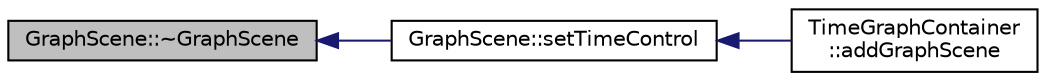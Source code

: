 digraph "GraphScene::~GraphScene"
{
 // INTERACTIVE_SVG=YES
  edge [fontname="Helvetica",fontsize="10",labelfontname="Helvetica",labelfontsize="10"];
  node [fontname="Helvetica",fontsize="10",shape=record];
  rankdir="LR";
  Node1 [label="GraphScene::~GraphScene",height=0.2,width=0.4,color="black", fillcolor="grey75", style="filled", fontcolor="black"];
  Node1 -> Node2 [dir="back",color="midnightblue",fontsize="10",style="solid",fontname="Helvetica"];
  Node2 [label="GraphScene::setTimeControl",height=0.2,width=0.4,color="black", fillcolor="white", style="filled",URL="$d3/d91/class_graph_scene.html#a471718db4b4a0754dd9a4192918dfe4a"];
  Node2 -> Node3 [dir="back",color="midnightblue",fontsize="10",style="solid",fontname="Helvetica"];
  Node3 [label="TimeGraphContainer\l::addGraphScene",height=0.2,width=0.4,color="black", fillcolor="white", style="filled",URL="$dd/d73/class_time_graph_container.html#a33301380b0e6e269831b373c231214ab"];
}
